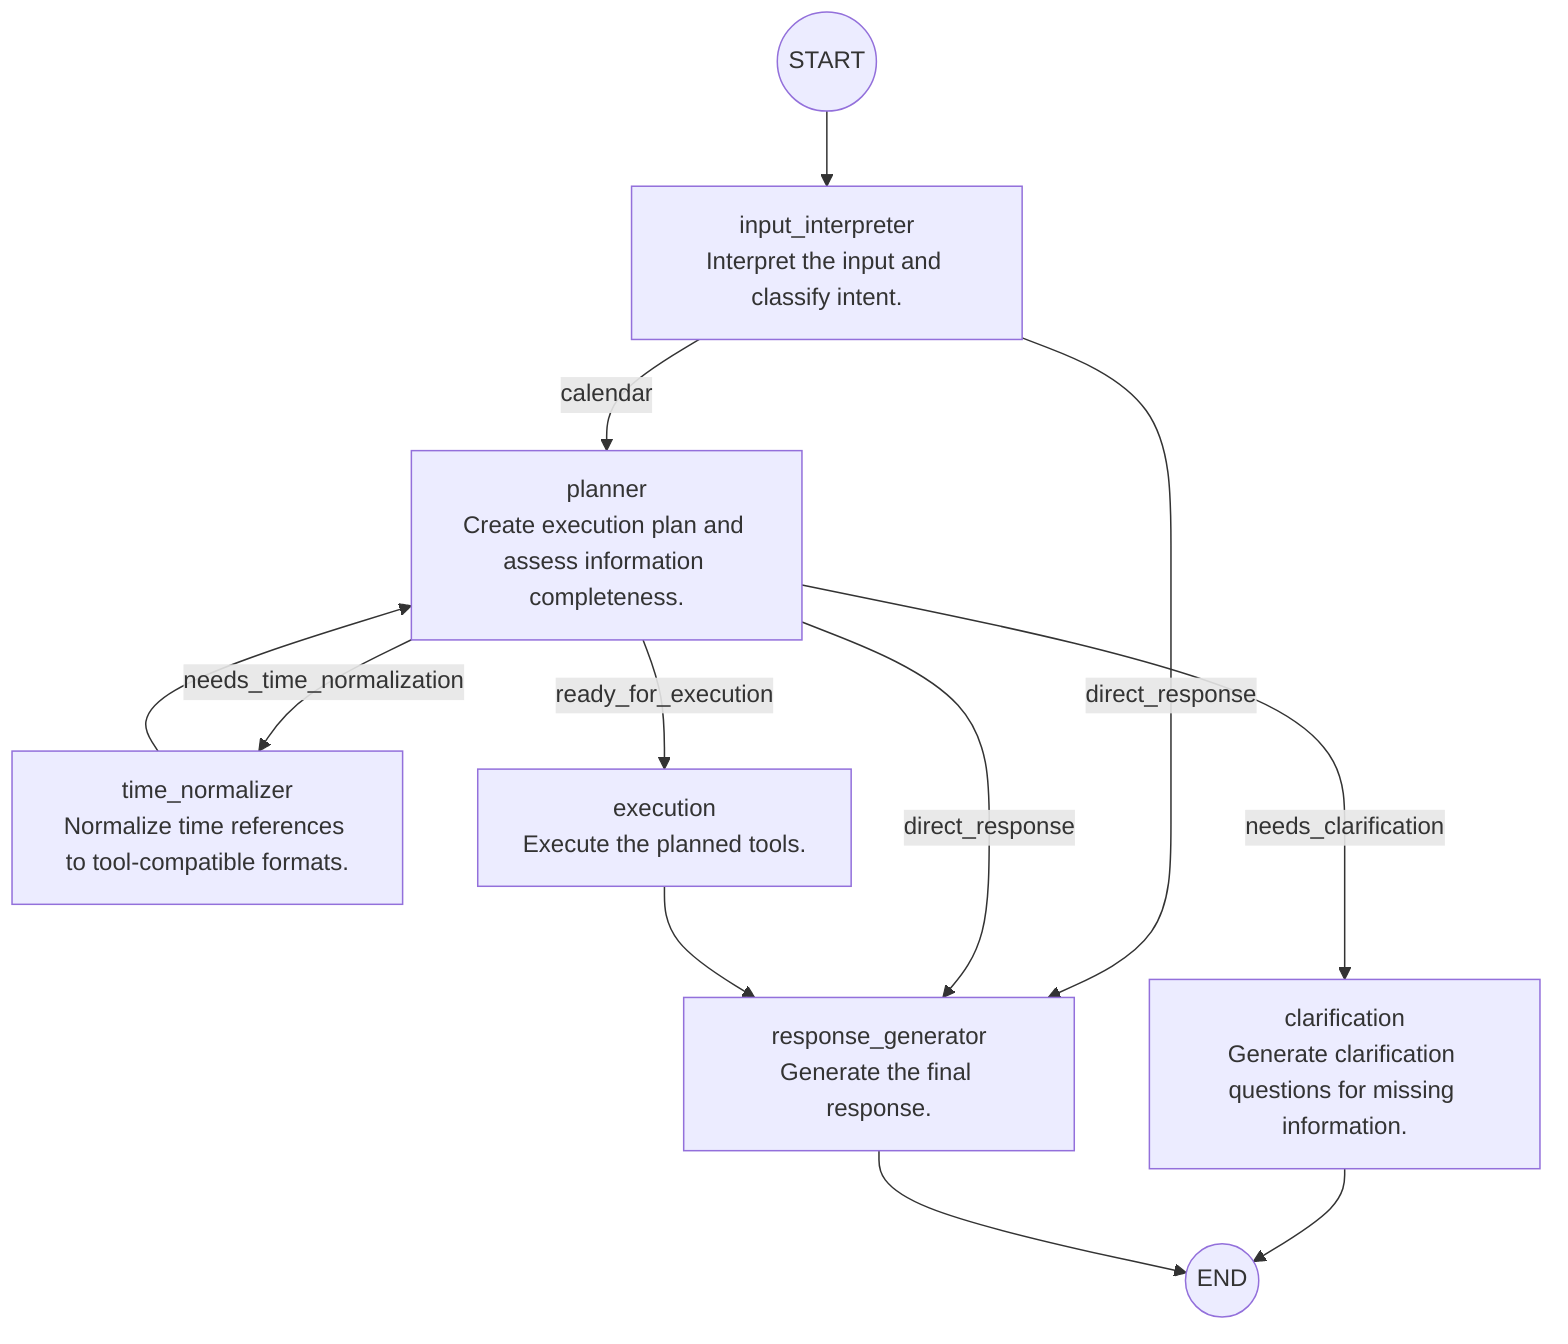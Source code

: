 graph TD
    input_interpreter_node["input_interpreter<br/>Interpret the input and classify intent."]
    planner_node["planner<br/>Create execution plan and assess information completeness."]
    time_normalizer_node["time_normalizer<br/>Normalize time references to tool-compatible formats."]
    clarification_node["clarification<br/>Generate clarification questions for missing information."]
    execution_node["execution<br/>Execute the planned tools."]
    response_generator_node["response_generator<br/>Generate the final response."]
    START(("START"))
    END(("END"))
    START --> input_interpreter_node
    input_interpreter_node -->|"calendar"| planner_node
    input_interpreter_node -->|"direct_response"| response_generator_node
    planner_node -->|"needs_time_normalization"| time_normalizer_node
    planner_node -->|"needs_clarification"| clarification_node
    planner_node -->|"ready_for_execution"| execution_node
    planner_node -->|"direct_response"| response_generator_node
    time_normalizer_node --> planner_node
    clarification_node --> END
    execution_node --> response_generator_node
    response_generator_node --> END